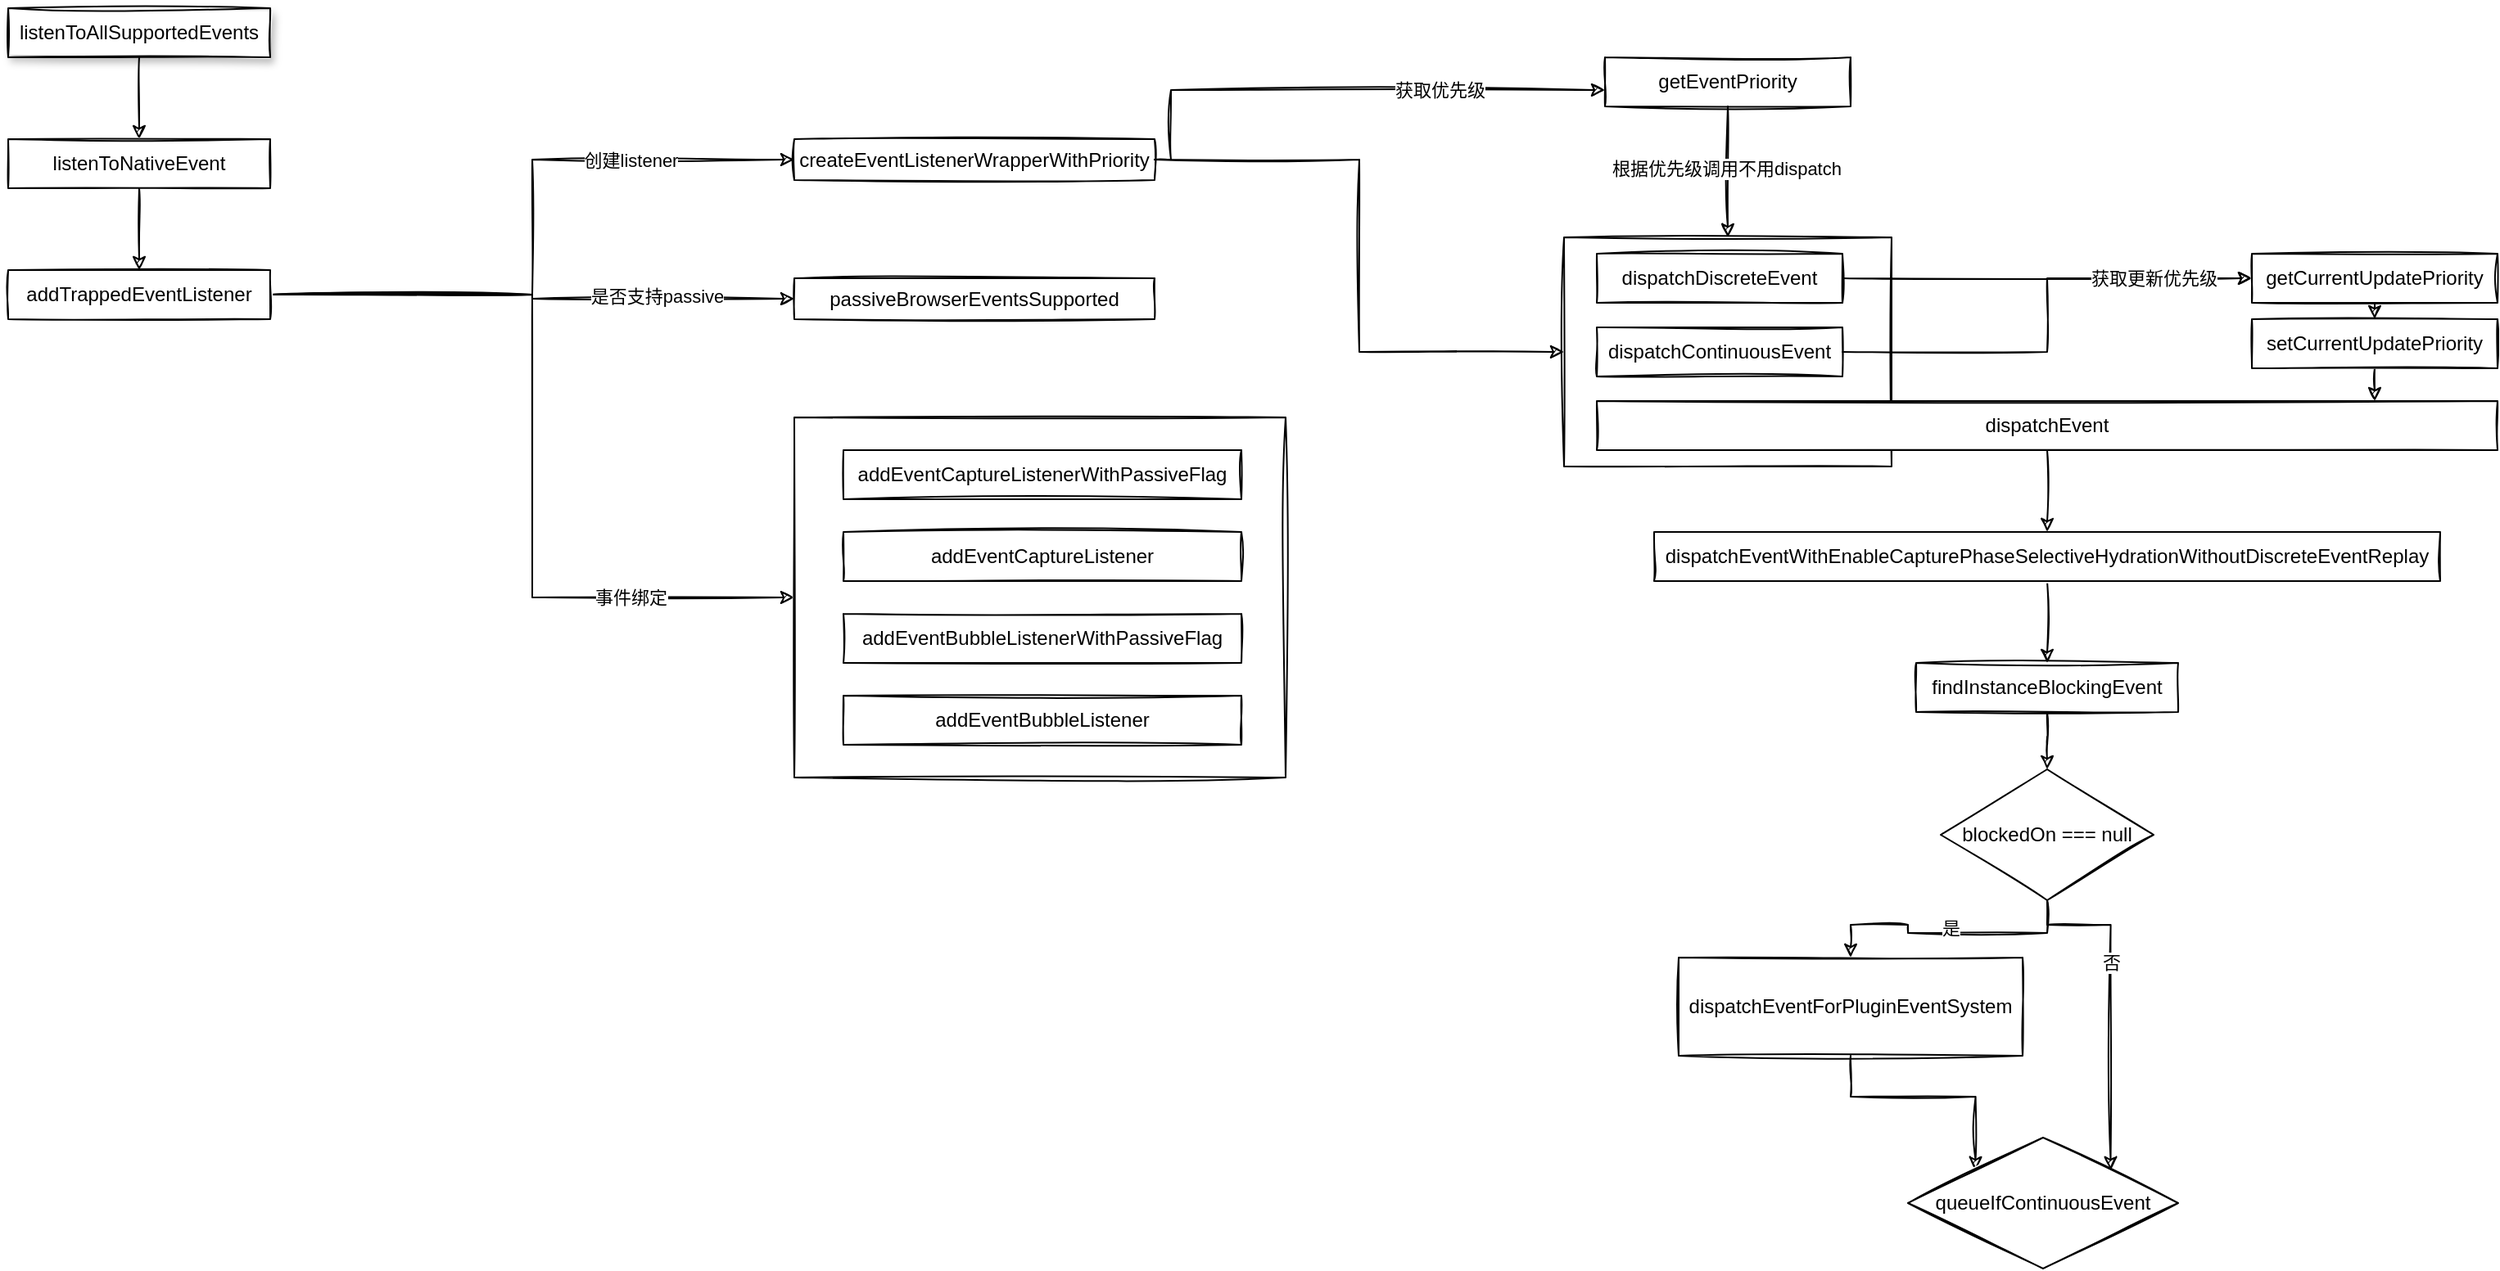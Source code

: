 <mxfile version="20.5.1" type="github" pages="3">
  <diagram id="jbedsdY1WkJxPvWj1WqZ" name="Page-1">
    <mxGraphModel dx="946" dy="614" grid="1" gridSize="10" guides="1" tooltips="1" connect="1" arrows="1" fold="1" page="1" pageScale="1" pageWidth="827" pageHeight="1169" math="0" shadow="0">
      <root>
        <mxCell id="0" />
        <mxCell id="1" parent="0" />
        <mxCell id="STmopLQCMAigKz3BWEIJ-32" value="" style="rounded=0;whiteSpace=wrap;html=1;shadow=0;sketch=1;" parent="1" vertex="1">
          <mxGeometry x="990" y="180" width="200" height="140" as="geometry" />
        </mxCell>
        <mxCell id="STmopLQCMAigKz3BWEIJ-4" style="edgeStyle=orthogonalEdgeStyle;rounded=0;orthogonalLoop=1;jettySize=auto;html=1;sketch=1;" parent="1" source="STmopLQCMAigKz3BWEIJ-2" target="STmopLQCMAigKz3BWEIJ-3" edge="1">
          <mxGeometry relative="1" as="geometry" />
        </mxCell>
        <mxCell id="STmopLQCMAigKz3BWEIJ-2" value="listenToAllSupportedEvents" style="rounded=0;whiteSpace=wrap;html=1;shadow=1;sketch=1;" parent="1" vertex="1">
          <mxGeometry x="40" y="40" width="160" height="30" as="geometry" />
        </mxCell>
        <mxCell id="STmopLQCMAigKz3BWEIJ-6" style="edgeStyle=orthogonalEdgeStyle;rounded=0;orthogonalLoop=1;jettySize=auto;html=1;sketch=1;" parent="1" source="STmopLQCMAigKz3BWEIJ-3" target="STmopLQCMAigKz3BWEIJ-5" edge="1">
          <mxGeometry relative="1" as="geometry" />
        </mxCell>
        <mxCell id="STmopLQCMAigKz3BWEIJ-3" value="listenToNativeEvent" style="rounded=0;whiteSpace=wrap;html=1;shadow=0;sketch=1;" parent="1" vertex="1">
          <mxGeometry x="40" y="120" width="160" height="30" as="geometry" />
        </mxCell>
        <mxCell id="STmopLQCMAigKz3BWEIJ-10" style="edgeStyle=orthogonalEdgeStyle;rounded=0;orthogonalLoop=1;jettySize=auto;html=1;entryX=0;entryY=0.5;entryDx=0;entryDy=0;sketch=1;" parent="1" source="STmopLQCMAigKz3BWEIJ-5" target="STmopLQCMAigKz3BWEIJ-9" edge="1">
          <mxGeometry relative="1" as="geometry" />
        </mxCell>
        <mxCell id="STmopLQCMAigKz3BWEIJ-20" value="创建listener" style="edgeLabel;html=1;align=center;verticalAlign=middle;resizable=0;points=[];sketch=1;rounded=0;" parent="STmopLQCMAigKz3BWEIJ-10" vertex="1" connectable="0">
          <mxGeometry x="0.553" y="1" relative="1" as="geometry">
            <mxPoint x="-10" y="1" as="offset" />
          </mxGeometry>
        </mxCell>
        <mxCell id="STmopLQCMAigKz3BWEIJ-11" style="edgeStyle=orthogonalEdgeStyle;rounded=0;orthogonalLoop=1;jettySize=auto;html=1;entryX=0;entryY=0.5;entryDx=0;entryDy=0;sketch=1;" parent="1" source="STmopLQCMAigKz3BWEIJ-5" target="STmopLQCMAigKz3BWEIJ-8" edge="1">
          <mxGeometry relative="1" as="geometry" />
        </mxCell>
        <mxCell id="STmopLQCMAigKz3BWEIJ-22" value="是否支持passive" style="edgeLabel;html=1;align=center;verticalAlign=middle;resizable=0;points=[];sketch=1;rounded=0;" parent="STmopLQCMAigKz3BWEIJ-11" vertex="1" connectable="0">
          <mxGeometry x="0.479" y="3" relative="1" as="geometry">
            <mxPoint y="1" as="offset" />
          </mxGeometry>
        </mxCell>
        <mxCell id="STmopLQCMAigKz3BWEIJ-18" style="edgeStyle=orthogonalEdgeStyle;rounded=0;orthogonalLoop=1;jettySize=auto;html=1;entryX=0;entryY=0.5;entryDx=0;entryDy=0;sketch=1;" parent="1" source="STmopLQCMAigKz3BWEIJ-5" target="STmopLQCMAigKz3BWEIJ-13" edge="1">
          <mxGeometry relative="1" as="geometry" />
        </mxCell>
        <mxCell id="STmopLQCMAigKz3BWEIJ-23" value="事件绑定" style="edgeLabel;html=1;align=center;verticalAlign=middle;resizable=0;points=[];sketch=1;rounded=0;" parent="STmopLQCMAigKz3BWEIJ-18" vertex="1" connectable="0">
          <mxGeometry x="0.557" y="-1" relative="1" as="geometry">
            <mxPoint x="12" y="-1" as="offset" />
          </mxGeometry>
        </mxCell>
        <mxCell id="STmopLQCMAigKz3BWEIJ-5" value="addTrappedEventListener" style="rounded=0;whiteSpace=wrap;html=1;shadow=0;sketch=1;" parent="1" vertex="1">
          <mxGeometry x="40" y="200" width="160" height="30" as="geometry" />
        </mxCell>
        <mxCell id="STmopLQCMAigKz3BWEIJ-8" value="passiveBrowserEventsSupported" style="rounded=0;whiteSpace=wrap;html=1;shadow=0;sketch=1;" parent="1" vertex="1">
          <mxGeometry x="520" y="205" width="220" height="25" as="geometry" />
        </mxCell>
        <mxCell id="STmopLQCMAigKz3BWEIJ-25" style="edgeStyle=orthogonalEdgeStyle;rounded=0;orthogonalLoop=1;jettySize=auto;html=1;sketch=1;" parent="1" source="STmopLQCMAigKz3BWEIJ-9" target="STmopLQCMAigKz3BWEIJ-24" edge="1">
          <mxGeometry relative="1" as="geometry">
            <Array as="points">
              <mxPoint x="750" y="133" />
              <mxPoint x="750" y="90" />
            </Array>
          </mxGeometry>
        </mxCell>
        <mxCell id="STmopLQCMAigKz3BWEIJ-28" value="获取优先级" style="edgeLabel;html=1;align=center;verticalAlign=middle;resizable=0;points=[];sketch=1;rounded=0;" parent="STmopLQCMAigKz3BWEIJ-25" vertex="1" connectable="0">
          <mxGeometry x="0.032" y="1" relative="1" as="geometry">
            <mxPoint x="52" y="1" as="offset" />
          </mxGeometry>
        </mxCell>
        <mxCell id="STmopLQCMAigKz3BWEIJ-33" style="edgeStyle=orthogonalEdgeStyle;rounded=0;orthogonalLoop=1;jettySize=auto;html=1;entryX=0;entryY=0.5;entryDx=0;entryDy=0;sketch=1;" parent="1" source="STmopLQCMAigKz3BWEIJ-9" target="STmopLQCMAigKz3BWEIJ-32" edge="1">
          <mxGeometry relative="1" as="geometry" />
        </mxCell>
        <mxCell id="STmopLQCMAigKz3BWEIJ-9" value="createEventListenerWrapperWithPriority" style="rounded=0;whiteSpace=wrap;html=1;shadow=0;sketch=1;" parent="1" vertex="1">
          <mxGeometry x="520" y="120" width="220" height="25" as="geometry" />
        </mxCell>
        <mxCell id="STmopLQCMAigKz3BWEIJ-13" value="" style="rounded=0;whiteSpace=wrap;html=1;shadow=0;sketch=1;" parent="1" vertex="1">
          <mxGeometry x="520" y="290" width="300" height="220" as="geometry" />
        </mxCell>
        <mxCell id="STmopLQCMAigKz3BWEIJ-14" value="addEventCaptureListenerWithPassiveFlag" style="rounded=0;whiteSpace=wrap;html=1;shadow=0;sketch=1;" parent="1" vertex="1">
          <mxGeometry x="550" y="310" width="243" height="30" as="geometry" />
        </mxCell>
        <mxCell id="STmopLQCMAigKz3BWEIJ-15" value="addEventCaptureListener" style="rounded=0;whiteSpace=wrap;html=1;shadow=0;sketch=1;" parent="1" vertex="1">
          <mxGeometry x="550" y="360" width="243" height="30" as="geometry" />
        </mxCell>
        <mxCell id="STmopLQCMAigKz3BWEIJ-16" value="addEventBubbleListenerWithPassiveFlag" style="rounded=0;whiteSpace=wrap;html=1;shadow=0;sketch=1;" parent="1" vertex="1">
          <mxGeometry x="550" y="410" width="243" height="30" as="geometry" />
        </mxCell>
        <mxCell id="STmopLQCMAigKz3BWEIJ-17" value="addEventBubbleListener" style="rounded=0;whiteSpace=wrap;html=1;shadow=0;sketch=1;" parent="1" vertex="1">
          <mxGeometry x="550" y="460" width="243" height="30" as="geometry" />
        </mxCell>
        <mxCell id="STmopLQCMAigKz3BWEIJ-34" style="edgeStyle=orthogonalEdgeStyle;rounded=0;orthogonalLoop=1;jettySize=auto;html=1;sketch=1;" parent="1" source="STmopLQCMAigKz3BWEIJ-24" target="STmopLQCMAigKz3BWEIJ-32" edge="1">
          <mxGeometry relative="1" as="geometry" />
        </mxCell>
        <mxCell id="STmopLQCMAigKz3BWEIJ-35" value="根据优先级调用不用dispatch" style="edgeLabel;html=1;align=center;verticalAlign=middle;resizable=0;points=[];sketch=1;rounded=0;" parent="STmopLQCMAigKz3BWEIJ-34" vertex="1" connectable="0">
          <mxGeometry x="-0.05" y="-1" relative="1" as="geometry">
            <mxPoint as="offset" />
          </mxGeometry>
        </mxCell>
        <mxCell id="STmopLQCMAigKz3BWEIJ-24" value="getEventPriority" style="rounded=0;whiteSpace=wrap;html=1;shadow=0;sketch=1;" parent="1" vertex="1">
          <mxGeometry x="1015" y="70" width="150" height="30" as="geometry" />
        </mxCell>
        <mxCell id="STmopLQCMAigKz3BWEIJ-38" style="edgeStyle=orthogonalEdgeStyle;rounded=0;orthogonalLoop=1;jettySize=auto;html=1;entryX=0;entryY=0.5;entryDx=0;entryDy=0;sketch=1;" parent="1" source="STmopLQCMAigKz3BWEIJ-29" target="STmopLQCMAigKz3BWEIJ-36" edge="1">
          <mxGeometry relative="1" as="geometry" />
        </mxCell>
        <mxCell id="STmopLQCMAigKz3BWEIJ-29" value="dispatchContinuousEvent" style="rounded=0;whiteSpace=wrap;html=1;shadow=0;sketch=1;" parent="1" vertex="1">
          <mxGeometry x="1010" y="235" width="150" height="30" as="geometry" />
        </mxCell>
        <mxCell id="STmopLQCMAigKz3BWEIJ-43" style="edgeStyle=orthogonalEdgeStyle;rounded=0;orthogonalLoop=1;jettySize=auto;html=1;entryX=0.5;entryY=0;entryDx=0;entryDy=0;sketch=1;" parent="1" source="STmopLQCMAigKz3BWEIJ-30" target="STmopLQCMAigKz3BWEIJ-44" edge="1">
          <mxGeometry relative="1" as="geometry">
            <mxPoint x="1285" y="360" as="targetPoint" />
          </mxGeometry>
        </mxCell>
        <mxCell id="STmopLQCMAigKz3BWEIJ-30" value="dispatchEvent" style="rounded=0;whiteSpace=wrap;html=1;shadow=0;sketch=1;" parent="1" vertex="1">
          <mxGeometry x="1010" y="280" width="550" height="30" as="geometry" />
        </mxCell>
        <mxCell id="STmopLQCMAigKz3BWEIJ-37" style="edgeStyle=orthogonalEdgeStyle;rounded=0;orthogonalLoop=1;jettySize=auto;html=1;sketch=1;" parent="1" source="STmopLQCMAigKz3BWEIJ-31" target="STmopLQCMAigKz3BWEIJ-36" edge="1">
          <mxGeometry relative="1" as="geometry" />
        </mxCell>
        <mxCell id="STmopLQCMAigKz3BWEIJ-39" value="获取更新优先级" style="edgeLabel;html=1;align=center;verticalAlign=middle;resizable=0;points=[];sketch=1;rounded=0;" parent="STmopLQCMAigKz3BWEIJ-37" vertex="1" connectable="0">
          <mxGeometry x="0.456" y="-2" relative="1" as="geometry">
            <mxPoint x="8" y="-2" as="offset" />
          </mxGeometry>
        </mxCell>
        <mxCell id="STmopLQCMAigKz3BWEIJ-31" value="dispatchDiscreteEvent" style="rounded=0;whiteSpace=wrap;html=1;shadow=0;sketch=1;" parent="1" vertex="1">
          <mxGeometry x="1010" y="190" width="150" height="30" as="geometry" />
        </mxCell>
        <mxCell id="STmopLQCMAigKz3BWEIJ-41" style="edgeStyle=orthogonalEdgeStyle;rounded=0;orthogonalLoop=1;jettySize=auto;html=1;exitX=0.5;exitY=1;exitDx=0;exitDy=0;entryX=0.5;entryY=0;entryDx=0;entryDy=0;sketch=1;" parent="1" source="STmopLQCMAigKz3BWEIJ-36" target="STmopLQCMAigKz3BWEIJ-40" edge="1">
          <mxGeometry relative="1" as="geometry" />
        </mxCell>
        <mxCell id="STmopLQCMAigKz3BWEIJ-36" value="getCurrentUpdatePriority" style="rounded=0;whiteSpace=wrap;html=1;shadow=0;sketch=1;" parent="1" vertex="1">
          <mxGeometry x="1410" y="190" width="150" height="30" as="geometry" />
        </mxCell>
        <mxCell id="STmopLQCMAigKz3BWEIJ-42" style="edgeStyle=orthogonalEdgeStyle;rounded=0;orthogonalLoop=1;jettySize=auto;html=1;entryX=0.864;entryY=0;entryDx=0;entryDy=0;entryPerimeter=0;sketch=1;" parent="1" source="STmopLQCMAigKz3BWEIJ-40" target="STmopLQCMAigKz3BWEIJ-30" edge="1">
          <mxGeometry relative="1" as="geometry" />
        </mxCell>
        <mxCell id="STmopLQCMAigKz3BWEIJ-40" value="setCurrentUpdatePriority" style="rounded=0;whiteSpace=wrap;html=1;shadow=0;sketch=1;" parent="1" vertex="1">
          <mxGeometry x="1410" y="230" width="150" height="30" as="geometry" />
        </mxCell>
        <mxCell id="STmopLQCMAigKz3BWEIJ-46" style="edgeStyle=orthogonalEdgeStyle;rounded=0;orthogonalLoop=1;jettySize=auto;html=1;sketch=1;" parent="1" source="STmopLQCMAigKz3BWEIJ-44" target="STmopLQCMAigKz3BWEIJ-45" edge="1">
          <mxGeometry relative="1" as="geometry" />
        </mxCell>
        <mxCell id="STmopLQCMAigKz3BWEIJ-44" value="dispatchEventWithEnableCapturePhaseSelectiveHydrationWithoutDiscreteEventReplay" style="rounded=0;whiteSpace=wrap;html=1;shadow=0;sketch=1;" parent="1" vertex="1">
          <mxGeometry x="1045" y="360" width="480" height="30" as="geometry" />
        </mxCell>
        <mxCell id="STmopLQCMAigKz3BWEIJ-48" style="edgeStyle=orthogonalEdgeStyle;rounded=0;orthogonalLoop=1;jettySize=auto;html=1;sketch=1;" parent="1" source="STmopLQCMAigKz3BWEIJ-45" target="STmopLQCMAigKz3BWEIJ-47" edge="1">
          <mxGeometry relative="1" as="geometry" />
        </mxCell>
        <mxCell id="STmopLQCMAigKz3BWEIJ-45" value="findInstanceBlockingEvent" style="rounded=0;whiteSpace=wrap;html=1;shadow=0;sketch=1;" parent="1" vertex="1">
          <mxGeometry x="1205" y="440" width="160" height="30" as="geometry" />
        </mxCell>
        <mxCell id="STmopLQCMAigKz3BWEIJ-53" style="edgeStyle=orthogonalEdgeStyle;rounded=0;orthogonalLoop=1;jettySize=auto;html=1;exitX=0.5;exitY=1;exitDx=0;exitDy=0;entryX=0.5;entryY=0;entryDx=0;entryDy=0;sketch=1;" parent="1" source="STmopLQCMAigKz3BWEIJ-47" target="STmopLQCMAigKz3BWEIJ-49" edge="1">
          <mxGeometry relative="1" as="geometry" />
        </mxCell>
        <mxCell id="STmopLQCMAigKz3BWEIJ-54" value="是" style="edgeLabel;html=1;align=center;verticalAlign=middle;resizable=0;points=[];sketch=1;rounded=0;" parent="STmopLQCMAigKz3BWEIJ-53" vertex="1" connectable="0">
          <mxGeometry x="-0.043" y="-3" relative="1" as="geometry">
            <mxPoint as="offset" />
          </mxGeometry>
        </mxCell>
        <mxCell id="STmopLQCMAigKz3BWEIJ-57" style="edgeStyle=orthogonalEdgeStyle;rounded=0;orthogonalLoop=1;jettySize=auto;html=1;entryX=1;entryY=0;entryDx=0;entryDy=0;sketch=1;" parent="1" source="STmopLQCMAigKz3BWEIJ-47" target="STmopLQCMAigKz3BWEIJ-55" edge="1">
          <mxGeometry relative="1" as="geometry">
            <Array as="points">
              <mxPoint x="1285" y="600" />
              <mxPoint x="1324" y="600" />
            </Array>
          </mxGeometry>
        </mxCell>
        <mxCell id="STmopLQCMAigKz3BWEIJ-58" value="否" style="edgeLabel;html=1;align=center;verticalAlign=middle;resizable=0;points=[];sketch=1;rounded=0;" parent="STmopLQCMAigKz3BWEIJ-57" vertex="1" connectable="0">
          <mxGeometry x="-0.246" relative="1" as="geometry">
            <mxPoint as="offset" />
          </mxGeometry>
        </mxCell>
        <mxCell id="STmopLQCMAigKz3BWEIJ-47" value="blockedOn === null" style="rhombus;whiteSpace=wrap;html=1;rounded=0;shadow=0;sketch=1;" parent="1" vertex="1">
          <mxGeometry x="1220" y="505" width="130" height="80" as="geometry" />
        </mxCell>
        <mxCell id="STmopLQCMAigKz3BWEIJ-56" style="edgeStyle=orthogonalEdgeStyle;rounded=0;orthogonalLoop=1;jettySize=auto;html=1;entryX=0;entryY=0;entryDx=0;entryDy=0;sketch=1;" parent="1" source="STmopLQCMAigKz3BWEIJ-49" target="STmopLQCMAigKz3BWEIJ-55" edge="1">
          <mxGeometry relative="1" as="geometry" />
        </mxCell>
        <mxCell id="STmopLQCMAigKz3BWEIJ-49" value="dispatchEventForPluginEventSystem" style="rounded=0;whiteSpace=wrap;html=1;shadow=0;sketch=1;" parent="1" vertex="1">
          <mxGeometry x="1060" y="620" width="210" height="60" as="geometry" />
        </mxCell>
        <mxCell id="STmopLQCMAigKz3BWEIJ-55" value="queueIfContinuousEvent" style="rhombus;whiteSpace=wrap;html=1;rounded=0;shadow=0;sketch=1;" parent="1" vertex="1">
          <mxGeometry x="1200" y="730" width="165" height="80" as="geometry" />
        </mxCell>
      </root>
    </mxGraphModel>
  </diagram>
  <diagram id="bPGc6aCf9SXFGs3Y_Bin" name="Page-2">
    <mxGraphModel dx="946" dy="1783" grid="1" gridSize="10" guides="1" tooltips="1" connect="1" arrows="1" fold="1" page="1" pageScale="1" pageWidth="827" pageHeight="1169" background="#F1FAEE" math="0" shadow="0">
      <root>
        <mxCell id="0" />
        <mxCell id="1" parent="0" />
        <mxCell id="L4rDmZLAkmA_z8iT2Zoy-1" style="edgeStyle=none;html=1;entryX=0.5;entryY=0;entryDx=0;entryDy=0;sketch=1;curved=1;rounded=1;labelBackgroundColor=#F1FAEE;strokeColor=#457B9D;fontColor=#1D3557;" parent="1" source="L4rDmZLAkmA_z8iT2Zoy-7" target="L4rDmZLAkmA_z8iT2Zoy-9" edge="1">
          <mxGeometry relative="1" as="geometry" />
        </mxCell>
        <mxCell id="L4rDmZLAkmA_z8iT2Zoy-2" style="edgeStyle=none;html=1;entryX=0.5;entryY=0;entryDx=0;entryDy=0;sketch=1;curved=1;rounded=1;labelBackgroundColor=#F1FAEE;strokeColor=#457B9D;fontColor=#1D3557;" parent="1" source="L4rDmZLAkmA_z8iT2Zoy-7" target="L4rDmZLAkmA_z8iT2Zoy-11" edge="1">
          <mxGeometry relative="1" as="geometry" />
        </mxCell>
        <mxCell id="L4rDmZLAkmA_z8iT2Zoy-3" style="edgeStyle=none;html=1;exitX=0.25;exitY=1;exitDx=0;exitDy=0;entryX=0.428;entryY=-0.011;entryDx=0;entryDy=0;entryPerimeter=0;sketch=1;curved=1;rounded=1;labelBackgroundColor=#F1FAEE;strokeColor=#457B9D;fontColor=#1D3557;" parent="1" source="L4rDmZLAkmA_z8iT2Zoy-7" target="L4rDmZLAkmA_z8iT2Zoy-17" edge="1">
          <mxGeometry relative="1" as="geometry">
            <mxPoint x="420" y="430" as="targetPoint" />
          </mxGeometry>
        </mxCell>
        <mxCell id="L4rDmZLAkmA_z8iT2Zoy-4" value="value" style="edgeLabel;html=1;align=center;verticalAlign=middle;resizable=0;points=[];fontColor=#1D3557;sketch=1;rounded=1;labelBackgroundColor=#F1FAEE;" parent="L4rDmZLAkmA_z8iT2Zoy-3" vertex="1" connectable="0">
          <mxGeometry x="0.067" y="-1" relative="1" as="geometry">
            <mxPoint as="offset" />
          </mxGeometry>
        </mxCell>
        <mxCell id="L4rDmZLAkmA_z8iT2Zoy-5" value="" style="edgeStyle=none;html=1;fontColor=#1D3557;sketch=1;curved=1;rounded=1;labelBackgroundColor=#F1FAEE;strokeColor=#457B9D;" parent="1" source="L4rDmZLAkmA_z8iT2Zoy-7" target="L4rDmZLAkmA_z8iT2Zoy-28" edge="1">
          <mxGeometry relative="1" as="geometry" />
        </mxCell>
        <mxCell id="L4rDmZLAkmA_z8iT2Zoy-6" value="format" style="edgeLabel;html=1;align=center;verticalAlign=middle;resizable=0;points=[];fontColor=#1D3557;sketch=1;rounded=1;labelBackgroundColor=#F1FAEE;" parent="L4rDmZLAkmA_z8iT2Zoy-5" vertex="1" connectable="0">
          <mxGeometry x="0.011" y="1" relative="1" as="geometry">
            <mxPoint as="offset" />
          </mxGeometry>
        </mxCell>
        <mxCell id="L4rDmZLAkmA_z8iT2Zoy-7" value="Form数据域管理" style="rounded=1;whiteSpace=wrap;html=1;sketch=1;fillColor=#A8DADC;strokeColor=#457B9D;fontColor=#1D3557;" parent="1" vertex="1">
          <mxGeometry x="400" y="50" width="120" height="60" as="geometry" />
        </mxCell>
        <mxCell id="L4rDmZLAkmA_z8iT2Zoy-8" style="edgeStyle=none;html=1;entryX=0.5;entryY=0;entryDx=0;entryDy=0;fontColor=#1D3557;sketch=1;curved=1;rounded=1;labelBackgroundColor=#F1FAEE;strokeColor=#457B9D;" parent="1" source="L4rDmZLAkmA_z8iT2Zoy-9" target="L4rDmZLAkmA_z8iT2Zoy-27" edge="1">
          <mxGeometry relative="1" as="geometry" />
        </mxCell>
        <mxCell id="L4rDmZLAkmA_z8iT2Zoy-9" value="EDIT" style="rhombus;whiteSpace=wrap;html=1;sketch=1;rounded=1;fillColor=#A8DADC;strokeColor=#457B9D;fontColor=#1D3557;" parent="1" vertex="1">
          <mxGeometry x="290" y="180" width="80" height="80" as="geometry" />
        </mxCell>
        <mxCell id="L4rDmZLAkmA_z8iT2Zoy-10" value="" style="edgeStyle=none;html=1;sketch=1;curved=1;rounded=1;labelBackgroundColor=#F1FAEE;strokeColor=#457B9D;fontColor=#1D3557;" parent="1" source="L4rDmZLAkmA_z8iT2Zoy-11" target="L4rDmZLAkmA_z8iT2Zoy-14" edge="1">
          <mxGeometry relative="1" as="geometry" />
        </mxCell>
        <mxCell id="L4rDmZLAkmA_z8iT2Zoy-11" value="CREATE" style="rhombus;whiteSpace=wrap;html=1;sketch=1;rounded=1;fillColor=#A8DADC;strokeColor=#457B9D;fontColor=#1D3557;" parent="1" vertex="1">
          <mxGeometry x="570" y="180" width="80" height="80" as="geometry" />
        </mxCell>
        <mxCell id="L4rDmZLAkmA_z8iT2Zoy-12" style="edgeStyle=none;html=1;entryX=0.708;entryY=0;entryDx=0;entryDy=0;entryPerimeter=0;sketch=1;curved=1;rounded=1;labelBackgroundColor=#F1FAEE;strokeColor=#457B9D;fontColor=#1D3557;" parent="1" source="L4rDmZLAkmA_z8iT2Zoy-14" target="L4rDmZLAkmA_z8iT2Zoy-17" edge="1">
          <mxGeometry relative="1" as="geometry" />
        </mxCell>
        <mxCell id="L4rDmZLAkmA_z8iT2Zoy-13" value="form.setFieldsValue" style="edgeLabel;html=1;align=center;verticalAlign=middle;resizable=0;points=[];sketch=1;rounded=1;labelBackgroundColor=#F1FAEE;fontColor=#1D3557;" parent="L4rDmZLAkmA_z8iT2Zoy-12" vertex="1" connectable="0">
          <mxGeometry x="-0.046" y="1" relative="1" as="geometry">
            <mxPoint as="offset" />
          </mxGeometry>
        </mxCell>
        <mxCell id="L4rDmZLAkmA_z8iT2Zoy-14" value="各个模块数据初始化&lt;br&gt;decode" style="whiteSpace=wrap;html=1;sketch=1;rounded=1;fillColor=#A8DADC;strokeColor=#457B9D;fontColor=#1D3557;" parent="1" vertex="1">
          <mxGeometry x="550" y="320" width="120" height="60" as="geometry" />
        </mxCell>
        <mxCell id="L4rDmZLAkmA_z8iT2Zoy-15" style="edgeStyle=none;html=1;sketch=1;curved=1;rounded=1;labelBackgroundColor=#F1FAEE;strokeColor=#457B9D;fontColor=#1D3557;" parent="1" source="L4rDmZLAkmA_z8iT2Zoy-17" edge="1">
          <mxGeometry relative="1" as="geometry">
            <mxPoint x="475" y="110" as="targetPoint" />
          </mxGeometry>
        </mxCell>
        <mxCell id="L4rDmZLAkmA_z8iT2Zoy-16" value="onChange" style="edgeLabel;html=1;align=center;verticalAlign=middle;resizable=0;points=[];sketch=1;rounded=1;labelBackgroundColor=#F1FAEE;fontColor=#1D3557;" parent="L4rDmZLAkmA_z8iT2Zoy-15" vertex="1" connectable="0">
          <mxGeometry x="0.098" y="-2" relative="1" as="geometry">
            <mxPoint x="3" y="30" as="offset" />
          </mxGeometry>
        </mxCell>
        <mxCell id="L4rDmZLAkmA_z8iT2Zoy-17" value="" style="rounded=1;whiteSpace=wrap;html=1;sketch=1;fillColor=#A8DADC;strokeColor=#457B9D;fontColor=#1D3557;" parent="1" vertex="1">
          <mxGeometry x="150" y="510" width="650" height="190" as="geometry" />
        </mxCell>
        <mxCell id="L4rDmZLAkmA_z8iT2Zoy-18" value="各种模块" style="text;html=1;strokeColor=none;fillColor=none;align=center;verticalAlign=middle;whiteSpace=wrap;rounded=1;sketch=1;fontColor=#1D3557;" parent="1" vertex="1">
          <mxGeometry x="445" y="530" width="60" height="30" as="geometry" />
        </mxCell>
        <mxCell id="L4rDmZLAkmA_z8iT2Zoy-19" style="edgeStyle=none;html=1;fontColor=#1D3557;sketch=1;curved=1;rounded=1;labelBackgroundColor=#F1FAEE;strokeColor=#457B9D;" parent="1" source="L4rDmZLAkmA_z8iT2Zoy-20" edge="1">
          <mxGeometry relative="1" as="geometry">
            <Array as="points">
              <mxPoint x="130" y="605" />
              <mxPoint x="130" y="80" />
            </Array>
            <mxPoint x="440" y="10" as="targetPoint" />
          </mxGeometry>
        </mxCell>
        <mxCell id="L4rDmZLAkmA_z8iT2Zoy-20" value="数据format" style="rounded=1;whiteSpace=wrap;html=1;sketch=1;fillColor=#A8DADC;strokeColor=#457B9D;fontColor=#1D3557;" parent="1" vertex="1">
          <mxGeometry x="240" y="575" width="120" height="60" as="geometry" />
        </mxCell>
        <mxCell id="L4rDmZLAkmA_z8iT2Zoy-21" value="数据decode" style="rounded=1;whiteSpace=wrap;html=1;sketch=1;fillColor=#A8DADC;strokeColor=#457B9D;fontColor=#1D3557;" parent="1" vertex="1">
          <mxGeometry x="415" y="575" width="120" height="60" as="geometry" />
        </mxCell>
        <mxCell id="L4rDmZLAkmA_z8iT2Zoy-22" value="数据校验" style="rounded=1;whiteSpace=wrap;html=1;sketch=1;fillColor=#A8DADC;strokeColor=#457B9D;fontColor=#1D3557;" parent="1" vertex="1">
          <mxGeometry x="600" y="575" width="120" height="60" as="geometry" />
        </mxCell>
        <mxCell id="L4rDmZLAkmA_z8iT2Zoy-23" style="edgeStyle=none;html=1;fontColor=#1D3557;sketch=1;curved=1;rounded=1;labelBackgroundColor=#F1FAEE;strokeColor=#457B9D;" parent="1" source="L4rDmZLAkmA_z8iT2Zoy-27" edge="1">
          <mxGeometry relative="1" as="geometry">
            <mxPoint x="330" y="510" as="targetPoint" />
          </mxGeometry>
        </mxCell>
        <mxCell id="L4rDmZLAkmA_z8iT2Zoy-24" value="&lt;span style=&quot;color: rgba(0 , 0 , 0 , 0) ; font-family: monospace ; font-size: 0px&quot;&gt;%3CmxGraphModel%3E%3Croot%3E%3CmxCell%20id%3D%220%22%2F%3E%3CmxCell%20id%3D%221%22%20parent%3D%220%22%2F%3E%3CmxCell%20id%3D%222%22%20value%3D%22form.setFieldsValue%22%20style%3D%22edgeLabel%3Bhtml%3D1%3Balign%3Dcenter%3BverticalAlign%3Dmiddle%3Bresizable%3D0%3Bpoints%3D%5B%5D%3B%22%20vertex%3D%221%22%20connectable%3D%220%22%20parent%3D%221%22%3E%3CmxGeometry%20x%3D%22611.115%22%20y%3D%22441.999%22%20as%3D%22geometry%22%2F%3E%3C%2FmxCell%3E%3C%2Froot%3E%3C%2FmxGraphModel%3E&lt;/span&gt;" style="edgeLabel;html=1;align=center;verticalAlign=middle;resizable=0;points=[];fontColor=#1D3557;sketch=1;rounded=1;labelBackgroundColor=#F1FAEE;" parent="L4rDmZLAkmA_z8iT2Zoy-23" vertex="1" connectable="0">
          <mxGeometry x="-0.046" y="-2" relative="1" as="geometry">
            <mxPoint as="offset" />
          </mxGeometry>
        </mxCell>
        <mxCell id="L4rDmZLAkmA_z8iT2Zoy-25" value="&lt;span style=&quot;color: rgba(0 , 0 , 0 , 0) ; font-family: monospace ; font-size: 0px&quot;&gt;%3CmxGraphModel%3E%3Croot%3E%3CmxCell%20id%3D%220%22%2F%3E%3CmxCell%20id%3D%221%22%20parent%3D%220%22%2F%3E%3CmxCell%20id%3D%222%22%20value%3D%22form.setFieldsValue%22%20style%3D%22edgeLabel%3Bhtml%3D1%3Balign%3Dcenter%3BverticalAlign%3Dmiddle%3Bresizable%3D0%3Bpoints%3D%5B%5D%3B%22%20vertex%3D%221%22%20connectable%3D%220%22%20parent%3D%221%22%3E%3CmxGeometry%20x%3D%22611.115%22%20y%3D%22441.999%22%20as%3D%22geometry%22%2F%3E%3C%2FmxCell%3E%3C%2Froot%3E%3C%2FmxGraphModel%3E&lt;/span&gt;" style="edgeLabel;html=1;align=center;verticalAlign=middle;resizable=0;points=[];fontColor=#1D3557;sketch=1;rounded=1;labelBackgroundColor=#F1FAEE;" parent="L4rDmZLAkmA_z8iT2Zoy-23" vertex="1" connectable="0">
          <mxGeometry x="-0.108" y="3" relative="1" as="geometry">
            <mxPoint as="offset" />
          </mxGeometry>
        </mxCell>
        <mxCell id="L4rDmZLAkmA_z8iT2Zoy-26" value="&lt;span style=&quot;&quot;&gt;form.setFieldsValue&lt;/span&gt;" style="edgeLabel;html=1;align=center;verticalAlign=middle;resizable=0;points=[];fontColor=#1D3557;sketch=1;rounded=1;labelBackgroundColor=#F1FAEE;" parent="L4rDmZLAkmA_z8iT2Zoy-23" vertex="1" connectable="0">
          <mxGeometry x="-0.061" y="-1" relative="1" as="geometry">
            <mxPoint as="offset" />
          </mxGeometry>
        </mxCell>
        <mxCell id="L4rDmZLAkmA_z8iT2Zoy-27" value="调用各个模块的decode" style="whiteSpace=wrap;html=1;sketch=1;rounded=1;fillColor=#A8DADC;strokeColor=#457B9D;fontColor=#1D3557;" parent="1" vertex="1">
          <mxGeometry x="270" y="320" width="120" height="60" as="geometry" />
        </mxCell>
        <mxCell id="L4rDmZLAkmA_z8iT2Zoy-28" value="submit" style="whiteSpace=wrap;html=1;rounded=1;sketch=1;fillColor=#A8DADC;strokeColor=#457B9D;fontColor=#1D3557;" parent="1" vertex="1">
          <mxGeometry x="400" y="-90" width="120" height="60" as="geometry" />
        </mxCell>
      </root>
    </mxGraphModel>
  </diagram>
  <diagram id="72WpqO3X_7BnYneLAf_N" name="Page-3">
    <mxGraphModel dx="119" dy="614" grid="1" gridSize="10" guides="1" tooltips="1" connect="1" arrows="1" fold="1" page="1" pageScale="1" pageWidth="827" pageHeight="1169" background="#F1FAEE" math="0" shadow="0">
      <root>
        <mxCell id="0" />
        <mxCell id="1" parent="0" />
        <mxCell id="RW2JDt4K-ko6MiExA125-1" value="onChange" style="edgeStyle=none;html=1;entryX=0.5;entryY=0;entryDx=0;entryDy=0;fontColor=#1D3557;sketch=1;curved=1;rounded=1;labelBackgroundColor=#F1FAEE;strokeColor=#457B9D;" parent="1" source="RW2JDt4K-ko6MiExA125-2" target="RW2JDt4K-ko6MiExA125-7" edge="1">
          <mxGeometry relative="1" as="geometry" />
        </mxCell>
        <mxCell id="RW2JDt4K-ko6MiExA125-2" value="模块A" style="rounded=1;whiteSpace=wrap;html=1;fontColor=#1D3557;sketch=1;fillColor=#A8DADC;strokeColor=#457B9D;" parent="1" vertex="1">
          <mxGeometry x="1000" y="210" width="120" height="60" as="geometry" />
        </mxCell>
        <mxCell id="RW2JDt4K-ko6MiExA125-3" style="edgeStyle=none;html=1;entryX=0;entryY=0.5;entryDx=0;entryDy=0;fontColor=#1D3557;sketch=1;curved=1;rounded=1;labelBackgroundColor=#F1FAEE;strokeColor=#457B9D;" parent="1" source="RW2JDt4K-ko6MiExA125-4" target="RW2JDt4K-ko6MiExA125-9" edge="1">
          <mxGeometry relative="1" as="geometry" />
        </mxCell>
        <mxCell id="RW2JDt4K-ko6MiExA125-4" value="模块B" style="rounded=1;whiteSpace=wrap;html=1;fontColor=#1D3557;sketch=1;fillColor=#A8DADC;strokeColor=#457B9D;" parent="1" vertex="1">
          <mxGeometry x="1000" y="530" width="120" height="60" as="geometry" />
        </mxCell>
        <mxCell id="RW2JDt4K-ko6MiExA125-5" style="edgeStyle=none;html=1;fontColor=#1D3557;sketch=1;curved=1;rounded=1;labelBackgroundColor=#F1FAEE;strokeColor=#457B9D;" parent="1" source="RW2JDt4K-ko6MiExA125-7" target="RW2JDt4K-ko6MiExA125-4" edge="1">
          <mxGeometry relative="1" as="geometry" />
        </mxCell>
        <mxCell id="RW2JDt4K-ko6MiExA125-6" value="values" style="edgeLabel;html=1;align=center;verticalAlign=middle;resizable=0;points=[];fontColor=#1D3557;sketch=1;rounded=1;labelBackgroundColor=#F1FAEE;" parent="RW2JDt4K-ko6MiExA125-5" vertex="1" connectable="0">
          <mxGeometry x="-0.133" y="2" relative="1" as="geometry">
            <mxPoint as="offset" />
          </mxGeometry>
        </mxCell>
        <mxCell id="RW2JDt4K-ko6MiExA125-7" value="&lt;span style=&quot;font-size: 11px;&quot;&gt;form.setFieldsValue&lt;/span&gt;" style="rhombus;whiteSpace=wrap;html=1;fontColor=#1D3557;sketch=1;rounded=1;fillColor=#A8DADC;strokeColor=#457B9D;" parent="1" vertex="1">
          <mxGeometry x="995" y="360" width="130" height="80" as="geometry" />
        </mxCell>
        <mxCell id="RW2JDt4K-ko6MiExA125-8" value="onChange" style="edgeStyle=none;html=1;entryX=0.5;entryY=0;entryDx=0;entryDy=0;fontColor=#1D3557;sketch=1;curved=1;rounded=1;labelBackgroundColor=#F1FAEE;strokeColor=#457B9D;" parent="1" source="RW2JDt4K-ko6MiExA125-9" target="RW2JDt4K-ko6MiExA125-13" edge="1">
          <mxGeometry relative="1" as="geometry" />
        </mxCell>
        <mxCell id="RW2JDt4K-ko6MiExA125-9" value="模块C" style="rounded=1;whiteSpace=wrap;html=1;fontColor=#1D3557;sketch=1;fillColor=#A8DADC;strokeColor=#457B9D;" parent="1" vertex="1">
          <mxGeometry x="1225" y="530" width="120" height="60" as="geometry" />
        </mxCell>
        <mxCell id="RW2JDt4K-ko6MiExA125-10" value="模块D" style="rounded=1;whiteSpace=wrap;html=1;fontColor=#1D3557;sketch=1;fillColor=#A8DADC;strokeColor=#457B9D;" parent="1" vertex="1">
          <mxGeometry x="1225" y="850" width="120" height="60" as="geometry" />
        </mxCell>
        <mxCell id="RW2JDt4K-ko6MiExA125-11" style="edgeStyle=none;html=1;fontColor=#1D3557;sketch=1;curved=1;rounded=1;labelBackgroundColor=#F1FAEE;strokeColor=#457B9D;" parent="1" source="RW2JDt4K-ko6MiExA125-13" target="RW2JDt4K-ko6MiExA125-10" edge="1">
          <mxGeometry relative="1" as="geometry" />
        </mxCell>
        <mxCell id="RW2JDt4K-ko6MiExA125-12" value="values" style="edgeLabel;html=1;align=center;verticalAlign=middle;resizable=0;points=[];fontColor=#1D3557;sketch=1;rounded=1;labelBackgroundColor=#F1FAEE;" parent="RW2JDt4K-ko6MiExA125-11" vertex="1" connectable="0">
          <mxGeometry x="-0.133" y="2" relative="1" as="geometry">
            <mxPoint as="offset" />
          </mxGeometry>
        </mxCell>
        <mxCell id="RW2JDt4K-ko6MiExA125-13" value="&lt;span style=&quot;font-size: 11px;&quot;&gt;form.setFieldsValue&lt;/span&gt;" style="rhombus;whiteSpace=wrap;html=1;fontColor=#1D3557;sketch=1;rounded=1;fillColor=#A8DADC;strokeColor=#457B9D;" parent="1" vertex="1">
          <mxGeometry x="1220" y="680" width="130" height="80" as="geometry" />
        </mxCell>
      </root>
    </mxGraphModel>
  </diagram>
</mxfile>
